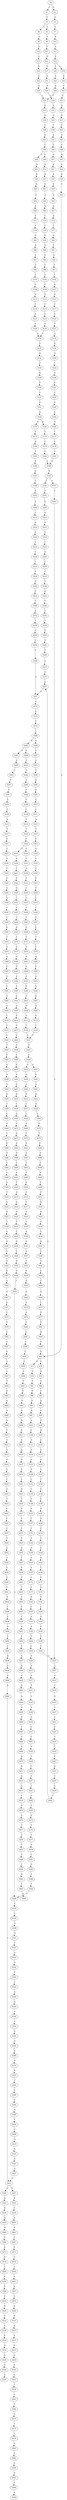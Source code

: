 strict digraph  {
	S0 -> S1 [ label = C ];
	S0 -> S2 [ label = G ];
	S1 -> S3 [ label = T ];
	S2 -> S4 [ label = T ];
	S3 -> S5 [ label = A ];
	S3 -> S6 [ label = G ];
	S4 -> S7 [ label = G ];
	S5 -> S8 [ label = T ];
	S6 -> S9 [ label = G ];
	S7 -> S10 [ label = G ];
	S8 -> S11 [ label = T ];
	S9 -> S12 [ label = A ];
	S10 -> S13 [ label = A ];
	S11 -> S14 [ label = G ];
	S12 -> S15 [ label = A ];
	S13 -> S16 [ label = A ];
	S14 -> S17 [ label = G ];
	S15 -> S18 [ label = G ];
	S16 -> S19 [ label = C ];
	S16 -> S20 [ label = G ];
	S17 -> S21 [ label = A ];
	S18 -> S22 [ label = A ];
	S19 -> S23 [ label = C ];
	S20 -> S24 [ label = A ];
	S21 -> S25 [ label = A ];
	S22 -> S26 [ label = A ];
	S23 -> S27 [ label = T ];
	S24 -> S28 [ label = A ];
	S25 -> S29 [ label = C ];
	S26 -> S30 [ label = C ];
	S27 -> S31 [ label = C ];
	S28 -> S30 [ label = C ];
	S29 -> S32 [ label = G ];
	S30 -> S33 [ label = G ];
	S31 -> S34 [ label = G ];
	S32 -> S35 [ label = G ];
	S33 -> S36 [ label = G ];
	S34 -> S37 [ label = G ];
	S35 -> S38 [ label = T ];
	S36 -> S39 [ label = C ];
	S37 -> S40 [ label = C ];
	S38 -> S41 [ label = A ];
	S39 -> S42 [ label = A ];
	S40 -> S43 [ label = A ];
	S41 -> S44 [ label = C ];
	S42 -> S45 [ label = C ];
	S43 -> S46 [ label = C ];
	S44 -> S47 [ label = G ];
	S45 -> S48 [ label = C ];
	S45 -> S49 [ label = T ];
	S46 -> S50 [ label = G ];
	S47 -> S51 [ label = A ];
	S48 -> S52 [ label = G ];
	S49 -> S53 [ label = G ];
	S50 -> S54 [ label = C ];
	S51 -> S55 [ label = A ];
	S52 -> S56 [ label = G ];
	S53 -> S57 [ label = G ];
	S54 -> S58 [ label = G ];
	S55 -> S59 [ label = G ];
	S56 -> S60 [ label = G ];
	S57 -> S61 [ label = G ];
	S58 -> S62 [ label = C ];
	S59 -> S63 [ label = A ];
	S60 -> S64 [ label = A ];
	S61 -> S65 [ label = A ];
	S62 -> S66 [ label = G ];
	S63 -> S67 [ label = A ];
	S64 -> S68 [ label = A ];
	S65 -> S69 [ label = A ];
	S66 -> S70 [ label = C ];
	S66 -> S71 [ label = G ];
	S67 -> S72 [ label = G ];
	S68 -> S73 [ label = T ];
	S69 -> S74 [ label = C ];
	S70 -> S75 [ label = G ];
	S71 -> S76 [ label = C ];
	S72 -> S77 [ label = T ];
	S73 -> S78 [ label = T ];
	S74 -> S79 [ label = T ];
	S75 -> S80 [ label = T ];
	S76 -> S81 [ label = T ];
	S77 -> S82 [ label = G ];
	S78 -> S83 [ label = G ];
	S79 -> S84 [ label = G ];
	S80 -> S85 [ label = C ];
	S81 -> S86 [ label = G ];
	S82 -> S87 [ label = T ];
	S83 -> S88 [ label = A ];
	S84 -> S89 [ label = G ];
	S85 -> S90 [ label = G ];
	S86 -> S91 [ label = G ];
	S87 -> S92 [ label = C ];
	S88 -> S93 [ label = A ];
	S89 -> S94 [ label = A ];
	S90 -> S95 [ label = A ];
	S91 -> S96 [ label = A ];
	S92 -> S97 [ label = C ];
	S93 -> S98 [ label = C ];
	S94 -> S99 [ label = C ];
	S95 -> S100 [ label = C ];
	S96 -> S101 [ label = A ];
	S97 -> S102 [ label = T ];
	S98 -> S103 [ label = C ];
	S99 -> S104 [ label = C ];
	S100 -> S105 [ label = G ];
	S101 -> S106 [ label = T ];
	S102 -> S107 [ label = G ];
	S103 -> S108 [ label = C ];
	S104 -> S109 [ label = C ];
	S105 -> S110 [ label = C ];
	S106 -> S111 [ label = G ];
	S107 -> S112 [ label = G ];
	S108 -> S113 [ label = G ];
	S109 -> S114 [ label = G ];
	S110 -> S115 [ label = G ];
	S111 -> S116 [ label = G ];
	S112 -> S117 [ label = C ];
	S113 -> S118 [ label = T ];
	S114 -> S119 [ label = T ];
	S115 -> S120 [ label = C ];
	S116 -> S121 [ label = G ];
	S117 -> S122 [ label = C ];
	S118 -> S123 [ label = C ];
	S119 -> S124 [ label = C ];
	S120 -> S125 [ label = C ];
	S121 -> S126 [ label = G ];
	S122 -> S127 [ label = T ];
	S123 -> S128 [ label = T ];
	S124 -> S129 [ label = T ];
	S125 -> S130 [ label = T ];
	S126 -> S131 [ label = T ];
	S127 -> S132 [ label = G ];
	S128 -> S133 [ label = C ];
	S129 -> S133 [ label = C ];
	S130 -> S134 [ label = C ];
	S131 -> S135 [ label = C ];
	S132 -> S136 [ label = G ];
	S133 -> S137 [ label = G ];
	S134 -> S138 [ label = G ];
	S135 -> S139 [ label = C ];
	S136 -> S140 [ label = G ];
	S137 -> S141 [ label = G ];
	S138 -> S142 [ label = G ];
	S139 -> S143 [ label = G ];
	S140 -> S144 [ label = T ];
	S141 -> S145 [ label = C ];
	S142 -> S146 [ label = G ];
	S143 -> S147 [ label = C ];
	S144 -> S148 [ label = C ];
	S145 -> S149 [ label = A ];
	S146 -> S150 [ label = C ];
	S147 -> S151 [ label = C ];
	S148 -> S152 [ label = C ];
	S149 -> S153 [ label = C ];
	S150 -> S154 [ label = T ];
	S151 -> S155 [ label = G ];
	S152 -> S156 [ label = C ];
	S153 -> S157 [ label = C ];
	S154 -> S158 [ label = C ];
	S155 -> S159 [ label = G ];
	S156 -> S160 [ label = G ];
	S157 -> S161 [ label = G ];
	S158 -> S162 [ label = A ];
	S159 -> S163 [ label = A ];
	S160 -> S164 [ label = A ];
	S161 -> S165 [ label = A ];
	S162 -> S166 [ label = C ];
	S163 -> S167 [ label = A ];
	S164 -> S168 [ label = G ];
	S165 -> S169 [ label = G ];
	S165 -> S170 [ label = A ];
	S166 -> S171 [ label = G ];
	S167 -> S172 [ label = C ];
	S168 -> S173 [ label = T ];
	S169 -> S174 [ label = T ];
	S170 -> S175 [ label = T ];
	S171 -> S176 [ label = T ];
	S172 -> S177 [ label = T ];
	S173 -> S178 [ label = C ];
	S174 -> S179 [ label = C ];
	S175 -> S180 [ label = G ];
	S176 -> S181 [ label = C ];
	S177 -> S182 [ label = G ];
	S178 -> S183 [ label = C ];
	S179 -> S184 [ label = C ];
	S180 -> S185 [ label = T ];
	S181 -> S186 [ label = C ];
	S182 -> S187 [ label = C ];
	S183 -> S188 [ label = A ];
	S184 -> S188 [ label = A ];
	S185 -> S189 [ label = A ];
	S186 -> S190 [ label = A ];
	S187 -> S191 [ label = A ];
	S188 -> S192 [ label = G ];
	S189 -> S193 [ label = G ];
	S190 -> S194 [ label = G ];
	S191 -> S195 [ label = A ];
	S192 -> S196 [ label = T ];
	S192 -> S197 [ label = C ];
	S193 -> S198 [ label = T ];
	S194 -> S199 [ label = C ];
	S195 -> S200 [ label = C ];
	S196 -> S201 [ label = A ];
	S197 -> S202 [ label = T ];
	S198 -> S203 [ label = T ];
	S199 -> S204 [ label = T ];
	S200 -> S205 [ label = C ];
	S201 -> S206 [ label = G ];
	S202 -> S207 [ label = T ];
	S203 -> S208 [ label = T ];
	S204 -> S207 [ label = T ];
	S205 -> S209 [ label = A ];
	S206 -> S210 [ label = G ];
	S207 -> S211 [ label = C ];
	S208 -> S212 [ label = C ];
	S209 -> S213 [ label = G ];
	S210 -> S214 [ label = G ];
	S211 -> S215 [ label = A ];
	S212 -> S216 [ label = A ];
	S213 -> S217 [ label = A ];
	S214 -> S218 [ label = T ];
	S215 -> S219 [ label = C ];
	S216 -> S220 [ label = C ];
	S217 -> S221 [ label = A ];
	S218 -> S222 [ label = C ];
	S219 -> S223 [ label = G ];
	S220 -> S224 [ label = T ];
	S221 -> S225 [ label = C ];
	S222 -> S226 [ label = A ];
	S223 -> S227 [ label = C ];
	S224 -> S228 [ label = C ];
	S225 -> S229 [ label = A ];
	S226 -> S230 [ label = C ];
	S227 -> S231 [ label = C ];
	S228 -> S232 [ label = C ];
	S229 -> S233 [ label = G ];
	S230 -> S234 [ label = T ];
	S231 -> S235 [ label = C ];
	S232 -> S236 [ label = T ];
	S233 -> S237 [ label = C ];
	S234 -> S238 [ label = C ];
	S235 -> S239 [ label = T ];
	S236 -> S240 [ label = T ];
	S237 -> S241 [ label = C ];
	S238 -> S242 [ label = G ];
	S239 -> S243 [ label = T ];
	S240 -> S244 [ label = T ];
	S241 -> S245 [ label = G ];
	S242 -> S246 [ label = C ];
	S243 -> S247 [ label = C ];
	S244 -> S248 [ label = C ];
	S245 -> S249 [ label = T ];
	S246 -> S250 [ label = T ];
	S247 -> S251 [ label = A ];
	S248 -> S252 [ label = A ];
	S249 -> S253 [ label = C ];
	S250 -> S254 [ label = T ];
	S251 -> S255 [ label = T ];
	S252 -> S256 [ label = T ];
	S253 -> S257 [ label = C ];
	S254 -> S258 [ label = C ];
	S255 -> S259 [ label = C ];
	S256 -> S260 [ label = C ];
	S257 -> S261 [ label = T ];
	S258 -> S262 [ label = A ];
	S259 -> S263 [ label = C ];
	S260 -> S264 [ label = C ];
	S261 -> S265 [ label = C ];
	S262 -> S266 [ label = T ];
	S263 -> S267 [ label = A ];
	S264 -> S268 [ label = A ];
	S265 -> S269 [ label = T ];
	S266 -> S270 [ label = C ];
	S267 -> S271 [ label = G ];
	S268 -> S271 [ label = G ];
	S269 -> S272 [ label = G ];
	S270 -> S273 [ label = C ];
	S271 -> S274 [ label = A ];
	S272 -> S275 [ label = T ];
	S273 -> S267 [ label = A ];
	S274 -> S276 [ label = A ];
	S275 -> S277 [ label = C ];
	S276 -> S278 [ label = C ];
	S277 -> S279 [ label = G ];
	S278 -> S280 [ label = C ];
	S279 -> S281 [ label = T ];
	S280 -> S282 [ label = A ];
	S280 -> S283 [ label = G ];
	S281 -> S284 [ label = G ];
	S282 -> S285 [ label = G ];
	S282 -> S286 [ label = C ];
	S283 -> S287 [ label = G ];
	S284 -> S288 [ label = G ];
	S285 -> S289 [ label = A ];
	S286 -> S290 [ label = C ];
	S287 -> S291 [ label = A ];
	S288 -> S292 [ label = T ];
	S289 -> S293 [ label = C ];
	S290 -> S294 [ label = A ];
	S291 -> S295 [ label = C ];
	S292 -> S296 [ label = A ];
	S293 -> S297 [ label = T ];
	S294 -> S298 [ label = C ];
	S295 -> S299 [ label = G ];
	S296 -> S300 [ label = C ];
	S297 -> S301 [ label = C ];
	S298 -> S302 [ label = C ];
	S299 -> S303 [ label = C ];
	S300 -> S304 [ label = C ];
	S301 -> S305 [ label = C ];
	S302 -> S306 [ label = C ];
	S303 -> S307 [ label = C ];
	S304 -> S308 [ label = G ];
	S305 -> S309 [ label = C ];
	S306 -> S310 [ label = C ];
	S307 -> S311 [ label = C ];
	S308 -> S312 [ label = G ];
	S309 -> S313 [ label = A ];
	S310 -> S314 [ label = T ];
	S311 -> S315 [ label = A ];
	S312 -> S316 [ label = T ];
	S313 -> S317 [ label = T ];
	S314 -> S318 [ label = T ];
	S315 -> S319 [ label = T ];
	S316 -> S320 [ label = G ];
	S317 -> S321 [ label = C ];
	S318 -> S322 [ label = C ];
	S319 -> S323 [ label = C ];
	S320 -> S324 [ label = G ];
	S321 -> S325 [ label = T ];
	S322 -> S326 [ label = C ];
	S322 -> S327 [ label = G ];
	S323 -> S328 [ label = G ];
	S324 -> S329 [ label = T ];
	S325 -> S330 [ label = G ];
	S326 -> S331 [ label = T ];
	S327 -> S332 [ label = A ];
	S328 -> S333 [ label = T ];
	S329 -> S334 [ label = T ];
	S330 -> S335 [ label = C ];
	S331 -> S336 [ label = G ];
	S332 -> S337 [ label = T ];
	S333 -> S338 [ label = C ];
	S334 -> S339 [ label = A ];
	S335 -> S340 [ label = C ];
	S336 -> S341 [ label = T ];
	S337 -> S342 [ label = C ];
	S338 -> S343 [ label = C ];
	S339 -> S344 [ label = G ];
	S340 -> S345 [ label = A ];
	S341 -> S346 [ label = C ];
	S342 -> S347 [ label = G ];
	S343 -> S348 [ label = T ];
	S344 -> S349 [ label = A ];
	S345 -> S350 [ label = G ];
	S346 -> S351 [ label = C ];
	S347 -> S352 [ label = T ];
	S348 -> S353 [ label = C ];
	S349 -> S354 [ label = A ];
	S350 -> S355 [ label = T ];
	S351 -> S356 [ label = T ];
	S352 -> S357 [ label = T ];
	S353 -> S358 [ label = T ];
	S354 -> S359 [ label = G ];
	S355 -> S360 [ label = C ];
	S356 -> S361 [ label = T ];
	S357 -> S362 [ label = T ];
	S358 -> S363 [ label = T ];
	S359 -> S364 [ label = G ];
	S360 -> S365 [ label = G ];
	S361 -> S366 [ label = G ];
	S362 -> S367 [ label = G ];
	S363 -> S368 [ label = C ];
	S364 -> S369 [ label = G ];
	S365 -> S370 [ label = T ];
	S366 -> S371 [ label = T ];
	S367 -> S372 [ label = T ];
	S368 -> S373 [ label = T ];
	S369 -> S374 [ label = G ];
	S370 -> S375 [ label = A ];
	S371 -> S376 [ label = A ];
	S372 -> S377 [ label = A ];
	S373 -> S378 [ label = C ];
	S374 -> S379 [ label = G ];
	S375 -> S380 [ label = A ];
	S376 -> S381 [ label = G ];
	S377 -> S382 [ label = G ];
	S378 -> S383 [ label = G ];
	S379 -> S384 [ label = T ];
	S380 -> S385 [ label = G ];
	S381 -> S386 [ label = G ];
	S382 -> S387 [ label = G ];
	S383 -> S388 [ label = G ];
	S384 -> S389 [ label = C ];
	S385 -> S390 [ label = A ];
	S386 -> S391 [ label = A ];
	S387 -> S392 [ label = A ];
	S388 -> S393 [ label = A ];
	S389 -> S394 [ label = C ];
	S390 -> S395 [ label = C ];
	S391 -> S396 [ label = G ];
	S392 -> S397 [ label = A ];
	S393 -> S398 [ label = G ];
	S394 -> S399 [ label = G ];
	S395 -> S400 [ label = G ];
	S396 -> S401 [ label = A ];
	S397 -> S402 [ label = A ];
	S398 -> S403 [ label = A ];
	S399 -> S404 [ label = T ];
	S400 -> S405 [ label = G ];
	S401 -> S406 [ label = G ];
	S402 -> S407 [ label = G ];
	S403 -> S408 [ label = G ];
	S404 -> S409 [ label = C ];
	S405 -> S410 [ label = C ];
	S406 -> S411 [ label = G ];
	S407 -> S412 [ label = G ];
	S408 -> S413 [ label = G ];
	S409 -> S414 [ label = G ];
	S410 -> S415 [ label = T ];
	S411 -> S416 [ label = T ];
	S412 -> S417 [ label = T ];
	S413 -> S418 [ label = T ];
	S414 -> S419 [ label = G ];
	S415 -> S420 [ label = C ];
	S416 -> S421 [ label = C ];
	S417 -> S422 [ label = C ];
	S418 -> S421 [ label = C ];
	S419 -> S423 [ label = A ];
	S420 -> S424 [ label = T ];
	S421 -> S425 [ label = C ];
	S422 -> S426 [ label = C ];
	S423 -> S427 [ label = A ];
	S424 -> S428 [ label = C ];
	S425 -> S429 [ label = C ];
	S426 -> S430 [ label = C ];
	S427 -> S431 [ label = C ];
	S428 -> S432 [ label = G ];
	S429 -> S433 [ label = A ];
	S429 -> S434 [ label = G ];
	S430 -> S435 [ label = G ];
	S431 -> S436 [ label = A ];
	S431 -> S437 [ label = T ];
	S432 -> S438 [ label = A ];
	S433 -> S439 [ label = G ];
	S434 -> S440 [ label = G ];
	S435 -> S441 [ label = A ];
	S436 -> S442 [ label = G ];
	S437 -> S443 [ label = A ];
	S438 -> S444 [ label = A ];
	S439 -> S445 [ label = A ];
	S440 -> S446 [ label = A ];
	S441 -> S447 [ label = A ];
	S442 -> S448 [ label = G ];
	S443 -> S449 [ label = C ];
	S444 -> S450 [ label = G ];
	S445 -> S451 [ label = G ];
	S446 -> S452 [ label = G ];
	S447 -> S453 [ label = G ];
	S448 -> S454 [ label = A ];
	S449 -> S455 [ label = A ];
	S450 -> S456 [ label = T ];
	S451 -> S457 [ label = C ];
	S452 -> S458 [ label = G ];
	S453 -> S459 [ label = T ];
	S454 -> S460 [ label = A ];
	S455 -> S461 [ label = A ];
	S456 -> S462 [ label = C ];
	S457 -> S463 [ label = C ];
	S458 -> S464 [ label = C ];
	S459 -> S465 [ label = C ];
	S460 -> S466 [ label = T ];
	S461 -> S467 [ label = C ];
	S462 -> S468 [ label = G ];
	S463 -> S469 [ label = A ];
	S464 -> S470 [ label = G ];
	S465 -> S471 [ label = G ];
	S466 -> S472 [ label = A ];
	S467 -> S473 [ label = G ];
	S468 -> S474 [ label = C ];
	S469 -> S475 [ label = C ];
	S470 -> S476 [ label = T ];
	S471 -> S477 [ label = A ];
	S472 -> S478 [ label = G ];
	S473 -> S479 [ label = A ];
	S474 -> S480 [ label = G ];
	S475 -> S481 [ label = G ];
	S476 -> S482 [ label = G ];
	S477 -> S483 [ label = G ];
	S478 -> S484 [ label = T ];
	S479 -> S485 [ label = A ];
	S480 -> S486 [ label = G ];
	S481 -> S487 [ label = G ];
	S482 -> S488 [ label = G ];
	S483 -> S489 [ label = G ];
	S484 -> S490 [ label = C ];
	S485 -> S491 [ label = A ];
	S486 -> S492 [ label = C ];
	S487 -> S493 [ label = T ];
	S488 -> S494 [ label = T ];
	S489 -> S495 [ label = T ];
	S490 -> S496 [ label = T ];
	S491 -> S497 [ label = A ];
	S492 -> S498 [ label = T ];
	S493 -> S499 [ label = T ];
	S494 -> S500 [ label = A ];
	S495 -> S501 [ label = A ];
	S496 -> S502 [ label = C ];
	S497 -> S503 [ label = C ];
	S498 -> S504 [ label = A ];
	S499 -> S505 [ label = A ];
	S500 -> S506 [ label = T ];
	S501 -> S507 [ label = T ];
	S502 -> S508 [ label = T ];
	S503 -> S509 [ label = A ];
	S504 -> S510 [ label = T ];
	S505 -> S511 [ label = C ];
	S506 -> S512 [ label = G ];
	S507 -> S513 [ label = A ];
	S508 -> S514 [ label = C ];
	S509 -> S515 [ label = G ];
	S510 -> S516 [ label = A ];
	S511 -> S517 [ label = T ];
	S512 -> S518 [ label = A ];
	S513 -> S519 [ label = A ];
	S514 -> S520 [ label = T ];
	S515 -> S521 [ label = A ];
	S516 -> S522 [ label = G ];
	S517 -> S523 [ label = G ];
	S518 -> S524 [ label = G ];
	S519 -> S525 [ label = G ];
	S520 -> S526 [ label = G ];
	S521 -> S527 [ label = A ];
	S522 -> S528 [ label = T ];
	S523 -> S529 [ label = C ];
	S524 -> S530 [ label = C ];
	S525 -> S531 [ label = T ];
	S526 -> S532 [ label = A ];
	S527 -> S533 [ label = G ];
	S528 -> S534 [ label = A ];
	S529 -> S535 [ label = A ];
	S530 -> S536 [ label = G ];
	S531 -> S537 [ label = C ];
	S532 -> S538 [ label = G ];
	S533 -> S539 [ label = G ];
	S534 -> S540 [ label = G ];
	S535 -> S541 [ label = G ];
	S536 -> S542 [ label = G ];
	S537 -> S543 [ label = G ];
	S538 -> S544 [ label = T ];
	S539 -> S545 [ label = G ];
	S540 -> S546 [ label = C ];
	S541 -> S547 [ label = A ];
	S542 -> S548 [ label = T ];
	S543 -> S549 [ label = T ];
	S544 -> S550 [ label = A ];
	S545 -> S551 [ label = G ];
	S546 -> S552 [ label = C ];
	S547 -> S553 [ label = C ];
	S548 -> S554 [ label = C ];
	S549 -> S555 [ label = G ];
	S551 -> S556 [ label = T ];
	S552 -> S557 [ label = G ];
	S553 -> S558 [ label = G ];
	S554 -> S559 [ label = G ];
	S555 -> S560 [ label = G ];
	S556 -> S561 [ label = C ];
	S557 -> S562 [ label = A ];
	S558 -> S563 [ label = G ];
	S559 -> S564 [ label = C ];
	S560 -> S565 [ label = T ];
	S561 -> S566 [ label = T ];
	S562 -> S567 [ label = A ];
	S563 -> S568 [ label = A ];
	S564 -> S569 [ label = A ];
	S565 -> S296 [ label = A ];
	S566 -> S570 [ label = C ];
	S567 -> S571 [ label = A ];
	S568 -> S572 [ label = C ];
	S569 -> S573 [ label = C ];
	S570 -> S574 [ label = T ];
	S571 -> S575 [ label = C ];
	S572 -> S576 [ label = A ];
	S573 -> S577 [ label = G ];
	S574 -> S578 [ label = C ];
	S575 -> S579 [ label = C ];
	S576 -> S580 [ label = C ];
	S577 -> S581 [ label = C ];
	S578 -> S582 [ label = G ];
	S579 -> S583 [ label = C ];
	S580 -> S584 [ label = A ];
	S581 -> S585 [ label = G ];
	S582 -> S586 [ label = T ];
	S583 -> S587 [ label = C ];
	S584 -> S588 [ label = C ];
	S585 -> S589 [ label = C ];
	S586 -> S590 [ label = G ];
	S587 -> S591 [ label = G ];
	S588 -> S592 [ label = C ];
	S589 -> S66 [ label = G ];
	S590 -> S593 [ label = G ];
	S591 -> S594 [ label = A ];
	S592 -> S595 [ label = T ];
	S593 -> S596 [ label = T ];
	S594 -> S597 [ label = C ];
	S595 -> S598 [ label = C ];
	S596 -> S599 [ label = A ];
	S597 -> S600 [ label = T ];
	S598 -> S601 [ label = T ];
	S600 -> S602 [ label = A ];
	S601 -> S603 [ label = A ];
	S602 -> S604 [ label = G ];
	S603 -> S605 [ label = G ];
	S604 -> S606 [ label = A ];
	S605 -> S607 [ label = A ];
	S606 -> S608 [ label = A ];
	S607 -> S609 [ label = A ];
	S608 -> S610 [ label = T ];
	S609 -> S611 [ label = C ];
	S610 -> S612 [ label = C ];
	S611 -> S613 [ label = G ];
	S612 -> S614 [ label = G ];
	S613 -> S615 [ label = A ];
	S614 -> S616 [ label = G ];
	S615 -> S617 [ label = G ];
	S616 -> S618 [ label = G ];
	S617 -> S619 [ label = G ];
	S618 -> S620 [ label = T ];
	S619 -> S621 [ label = T ];
	S620 -> S622 [ label = A ];
	S621 -> S623 [ label = G ];
	S622 -> S624 [ label = T ];
	S623 -> S625 [ label = T ];
	S624 -> S626 [ label = C ];
	S625 -> S627 [ label = C ];
	S626 -> S628 [ label = C ];
	S627 -> S629 [ label = C ];
	S628 -> S630 [ label = C ];
	S629 -> S631 [ label = C ];
	S630 -> S632 [ label = G ];
	S631 -> S633 [ label = T ];
	S632 -> S634 [ label = A ];
	S633 -> S635 [ label = G ];
	S634 -> S636 [ label = A ];
	S635 -> S637 [ label = T ];
	S636 -> S638 [ label = A ];
	S637 -> S639 [ label = C ];
	S638 -> S640 [ label = G ];
	S639 -> S641 [ label = C ];
	S640 -> S642 [ label = T ];
	S641 -> S643 [ label = T ];
	S642 -> S644 [ label = G ];
	S643 -> S645 [ label = A ];
	S644 -> S646 [ label = T ];
	S645 -> S647 [ label = C ];
	S646 -> S648 [ label = C ];
	S647 -> S649 [ label = T ];
	S648 -> S650 [ label = G ];
	S649 -> S651 [ label = A ];
	S650 -> S652 [ label = T ];
	S651 -> S653 [ label = C ];
	S652 -> S654 [ label = C ];
	S653 -> S655 [ label = C ];
	S654 -> S656 [ label = G ];
	S655 -> S657 [ label = A ];
	S656 -> S658 [ label = G ];
	S657 -> S659 [ label = G ];
	S658 -> S660 [ label = A ];
	S659 -> S661 [ label = G ];
	S660 -> S662 [ label = A ];
	S661 -> S663 [ label = A ];
	S662 -> S431 [ label = C ];
	S663 -> S664 [ label = G ];
	S664 -> S665 [ label = A ];
	S665 -> S666 [ label = G ];
	S666 -> S667 [ label = T ];
	S667 -> S668 [ label = C ];
	S668 -> S669 [ label = A ];
	S669 -> S670 [ label = G ];
	S670 -> S671 [ label = G ];
	S671 -> S672 [ label = A ];
	S672 -> S673 [ label = C ];
	S673 -> S674 [ label = C ];
	S674 -> S675 [ label = A ];
	S675 -> S676 [ label = G ];
	S676 -> S677 [ label = T ];
	S677 -> S678 [ label = C ];
	S678 -> S679 [ label = T ];
	S679 -> S680 [ label = C ];
	S680 -> S681 [ label = T ];
	S681 -> S682 [ label = G ];
	S682 -> S683 [ label = T ];
	S683 -> S684 [ label = A ];
}
